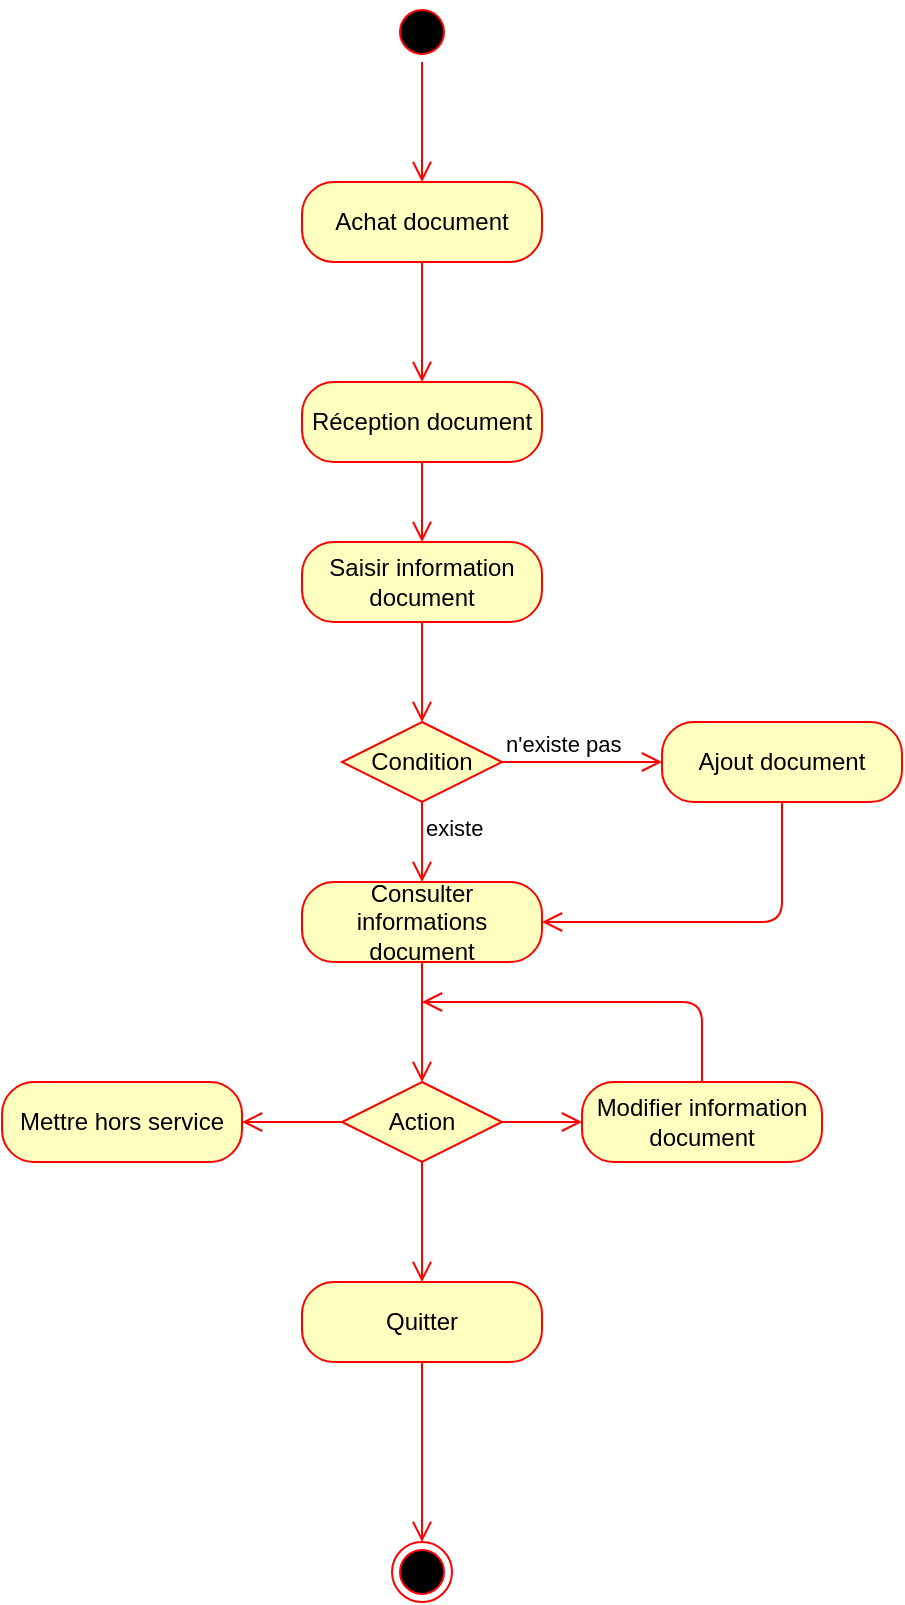 <mxfile version="13.8.1" type="device"><diagram id="sUUm5RmYbeWPyEEAykaU" name="Page-1"><mxGraphModel dx="1185" dy="659" grid="1" gridSize="10" guides="1" tooltips="1" connect="1" arrows="1" fold="1" page="1" pageScale="1" pageWidth="3300" pageHeight="4681" math="0" shadow="0"><root><mxCell id="0"/><mxCell id="1" parent="0"/><mxCell id="uwQDT1iEHCb0cUoCv7gu-3" value="Réception document" style="rounded=1;whiteSpace=wrap;html=1;arcSize=40;fontColor=#000000;fillColor=#ffffc0;strokeColor=#ff0000;" vertex="1" parent="1"><mxGeometry x="650" y="200" width="120" height="40" as="geometry"/></mxCell><mxCell id="uwQDT1iEHCb0cUoCv7gu-4" value="" style="edgeStyle=orthogonalEdgeStyle;html=1;verticalAlign=bottom;endArrow=open;endSize=8;strokeColor=#ff0000;entryX=0.5;entryY=0;entryDx=0;entryDy=0;" edge="1" source="uwQDT1iEHCb0cUoCv7gu-3" parent="1" target="uwQDT1iEHCb0cUoCv7gu-22"><mxGeometry relative="1" as="geometry"><mxPoint x="710" y="190" as="targetPoint"/><Array as="points"/></mxGeometry></mxCell><mxCell id="uwQDT1iEHCb0cUoCv7gu-22" value="Saisir information document" style="rounded=1;whiteSpace=wrap;html=1;arcSize=40;fontColor=#000000;fillColor=#ffffc0;strokeColor=#ff0000;" vertex="1" parent="1"><mxGeometry x="650" y="280" width="120" height="40" as="geometry"/></mxCell><mxCell id="uwQDT1iEHCb0cUoCv7gu-23" value="" style="edgeStyle=orthogonalEdgeStyle;html=1;verticalAlign=bottom;endArrow=open;endSize=8;strokeColor=#ff0000;exitX=0.5;exitY=1;exitDx=0;exitDy=0;" edge="1" source="uwQDT1iEHCb0cUoCv7gu-22" parent="1"><mxGeometry relative="1" as="geometry"><mxPoint x="710" y="370" as="targetPoint"/><mxPoint x="710" y="230" as="sourcePoint"/></mxGeometry></mxCell><mxCell id="uwQDT1iEHCb0cUoCv7gu-25" value="" style="ellipse;html=1;shape=startState;fillColor=#000000;strokeColor=#ff0000;" vertex="1" parent="1"><mxGeometry x="695" y="10" width="30" height="30" as="geometry"/></mxCell><mxCell id="uwQDT1iEHCb0cUoCv7gu-26" value="" style="edgeStyle=orthogonalEdgeStyle;html=1;verticalAlign=bottom;endArrow=open;endSize=8;strokeColor=#ff0000;" edge="1" source="uwQDT1iEHCb0cUoCv7gu-25" parent="1"><mxGeometry relative="1" as="geometry"><mxPoint x="710" y="100" as="targetPoint"/></mxGeometry></mxCell><mxCell id="uwQDT1iEHCb0cUoCv7gu-27" value="Achat document" style="rounded=1;whiteSpace=wrap;html=1;arcSize=40;fontColor=#000000;fillColor=#ffffc0;strokeColor=#ff0000;" vertex="1" parent="1"><mxGeometry x="650" y="100" width="120" height="40" as="geometry"/></mxCell><mxCell id="uwQDT1iEHCb0cUoCv7gu-28" value="" style="edgeStyle=orthogonalEdgeStyle;html=1;verticalAlign=bottom;endArrow=open;endSize=8;strokeColor=#ff0000;" edge="1" source="uwQDT1iEHCb0cUoCv7gu-27" parent="1"><mxGeometry relative="1" as="geometry"><mxPoint x="710" y="200" as="targetPoint"/></mxGeometry></mxCell><mxCell id="uwQDT1iEHCb0cUoCv7gu-29" value="Condition" style="rhombus;whiteSpace=wrap;html=1;fillColor=#ffffc0;strokeColor=#ff0000;" vertex="1" parent="1"><mxGeometry x="670" y="370" width="80" height="40" as="geometry"/></mxCell><mxCell id="uwQDT1iEHCb0cUoCv7gu-30" value="n'existe pas" style="edgeStyle=orthogonalEdgeStyle;html=1;align=left;verticalAlign=bottom;endArrow=open;endSize=8;strokeColor=#ff0000;" edge="1" source="uwQDT1iEHCb0cUoCv7gu-29" parent="1"><mxGeometry x="-1" relative="1" as="geometry"><mxPoint x="830" y="390" as="targetPoint"/></mxGeometry></mxCell><mxCell id="uwQDT1iEHCb0cUoCv7gu-31" value="existe" style="edgeStyle=orthogonalEdgeStyle;html=1;align=left;verticalAlign=top;endArrow=open;endSize=8;strokeColor=#ff0000;" edge="1" source="uwQDT1iEHCb0cUoCv7gu-29" parent="1"><mxGeometry x="-1" relative="1" as="geometry"><mxPoint x="710" y="450" as="targetPoint"/></mxGeometry></mxCell><mxCell id="uwQDT1iEHCb0cUoCv7gu-32" value="Ajout document" style="rounded=1;whiteSpace=wrap;html=1;arcSize=40;fontColor=#000000;fillColor=#ffffc0;strokeColor=#ff0000;" vertex="1" parent="1"><mxGeometry x="830" y="370" width="120" height="40" as="geometry"/></mxCell><mxCell id="uwQDT1iEHCb0cUoCv7gu-33" value="" style="edgeStyle=orthogonalEdgeStyle;html=1;verticalAlign=bottom;endArrow=open;endSize=8;strokeColor=#ff0000;entryX=1;entryY=0.5;entryDx=0;entryDy=0;" edge="1" source="uwQDT1iEHCb0cUoCv7gu-32" parent="1" target="uwQDT1iEHCb0cUoCv7gu-34"><mxGeometry relative="1" as="geometry"><mxPoint x="890" y="450" as="targetPoint"/><Array as="points"><mxPoint x="890" y="470"/></Array></mxGeometry></mxCell><mxCell id="uwQDT1iEHCb0cUoCv7gu-34" value="Consulter informations document" style="rounded=1;whiteSpace=wrap;html=1;arcSize=40;fontColor=#000000;fillColor=#ffffc0;strokeColor=#ff0000;" vertex="1" parent="1"><mxGeometry x="650" y="450" width="120" height="40" as="geometry"/></mxCell><mxCell id="uwQDT1iEHCb0cUoCv7gu-35" value="" style="edgeStyle=orthogonalEdgeStyle;html=1;verticalAlign=bottom;endArrow=open;endSize=8;strokeColor=#ff0000;" edge="1" source="uwQDT1iEHCb0cUoCv7gu-34" parent="1"><mxGeometry relative="1" as="geometry"><mxPoint x="710" y="550" as="targetPoint"/></mxGeometry></mxCell><mxCell id="uwQDT1iEHCb0cUoCv7gu-39" value="Action" style="rhombus;whiteSpace=wrap;html=1;fillColor=#ffffc0;strokeColor=#ff0000;" vertex="1" parent="1"><mxGeometry x="670" y="550" width="80" height="40" as="geometry"/></mxCell><mxCell id="uwQDT1iEHCb0cUoCv7gu-40" value="" style="edgeStyle=orthogonalEdgeStyle;html=1;align=left;verticalAlign=bottom;endArrow=open;endSize=8;strokeColor=#ff0000;" edge="1" source="uwQDT1iEHCb0cUoCv7gu-39" parent="1"><mxGeometry x="-1" relative="1" as="geometry"><mxPoint x="790" y="570" as="targetPoint"/></mxGeometry></mxCell><mxCell id="uwQDT1iEHCb0cUoCv7gu-41" value="" style="edgeStyle=orthogonalEdgeStyle;html=1;align=left;verticalAlign=top;endArrow=open;endSize=8;strokeColor=#ff0000;" edge="1" source="uwQDT1iEHCb0cUoCv7gu-39" parent="1"><mxGeometry x="-1" relative="1" as="geometry"><mxPoint x="710" y="650" as="targetPoint"/></mxGeometry></mxCell><mxCell id="uwQDT1iEHCb0cUoCv7gu-42" value="Modifier information document" style="rounded=1;whiteSpace=wrap;html=1;arcSize=40;fontColor=#000000;fillColor=#ffffc0;strokeColor=#ff0000;" vertex="1" parent="1"><mxGeometry x="790" y="550" width="120" height="40" as="geometry"/></mxCell><mxCell id="uwQDT1iEHCb0cUoCv7gu-43" value="" style="edgeStyle=orthogonalEdgeStyle;html=1;verticalAlign=bottom;endArrow=open;endSize=8;strokeColor=#ff0000;" edge="1" source="uwQDT1iEHCb0cUoCv7gu-42" parent="1"><mxGeometry relative="1" as="geometry"><mxPoint x="710" y="510" as="targetPoint"/><Array as="points"><mxPoint x="850" y="510"/></Array></mxGeometry></mxCell><mxCell id="uwQDT1iEHCb0cUoCv7gu-47" value="Mettre hors service" style="rounded=1;whiteSpace=wrap;html=1;arcSize=40;fontColor=#000000;fillColor=#ffffc0;strokeColor=#ff0000;" vertex="1" parent="1"><mxGeometry x="500" y="550" width="120" height="40" as="geometry"/></mxCell><mxCell id="uwQDT1iEHCb0cUoCv7gu-49" value="" style="edgeStyle=orthogonalEdgeStyle;html=1;align=left;verticalAlign=bottom;endArrow=open;endSize=8;strokeColor=#ff0000;exitX=0;exitY=0.5;exitDx=0;exitDy=0;" edge="1" parent="1" source="uwQDT1iEHCb0cUoCv7gu-39"><mxGeometry x="-1" relative="1" as="geometry"><mxPoint x="620" y="570" as="targetPoint"/><mxPoint x="760" y="580" as="sourcePoint"/><Array as="points"><mxPoint x="620" y="570"/></Array></mxGeometry></mxCell><mxCell id="uwQDT1iEHCb0cUoCv7gu-50" value="Quitter" style="rounded=1;whiteSpace=wrap;html=1;arcSize=40;fontColor=#000000;fillColor=#ffffc0;strokeColor=#ff0000;" vertex="1" parent="1"><mxGeometry x="650" y="650" width="120" height="40" as="geometry"/></mxCell><mxCell id="uwQDT1iEHCb0cUoCv7gu-52" value="" style="edgeStyle=orthogonalEdgeStyle;html=1;align=left;verticalAlign=bottom;endArrow=open;endSize=8;strokeColor=#ff0000;exitX=0.5;exitY=1;exitDx=0;exitDy=0;entryX=0.5;entryY=0;entryDx=0;entryDy=0;" edge="1" parent="1" source="uwQDT1iEHCb0cUoCv7gu-50" target="uwQDT1iEHCb0cUoCv7gu-53"><mxGeometry x="-1" relative="1" as="geometry"><mxPoint x="460" y="570" as="targetPoint"/><mxPoint x="680" y="580" as="sourcePoint"/><Array as="points"><mxPoint x="710" y="730"/><mxPoint x="710" y="730"/></Array></mxGeometry></mxCell><mxCell id="uwQDT1iEHCb0cUoCv7gu-53" value="" style="ellipse;html=1;shape=endState;fillColor=#000000;strokeColor=#ff0000;" vertex="1" parent="1"><mxGeometry x="695" y="780" width="30" height="30" as="geometry"/></mxCell></root></mxGraphModel></diagram></mxfile>
